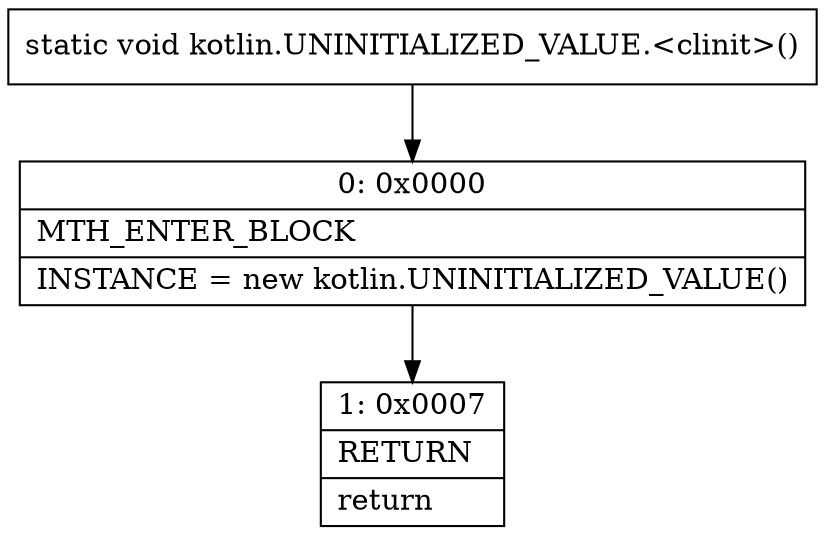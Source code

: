 digraph "CFG forkotlin.UNINITIALIZED_VALUE.\<clinit\>()V" {
Node_0 [shape=record,label="{0\:\ 0x0000|MTH_ENTER_BLOCK\l|INSTANCE = new kotlin.UNINITIALIZED_VALUE()\l}"];
Node_1 [shape=record,label="{1\:\ 0x0007|RETURN\l|return\l}"];
MethodNode[shape=record,label="{static void kotlin.UNINITIALIZED_VALUE.\<clinit\>() }"];
MethodNode -> Node_0;
Node_0 -> Node_1;
}

